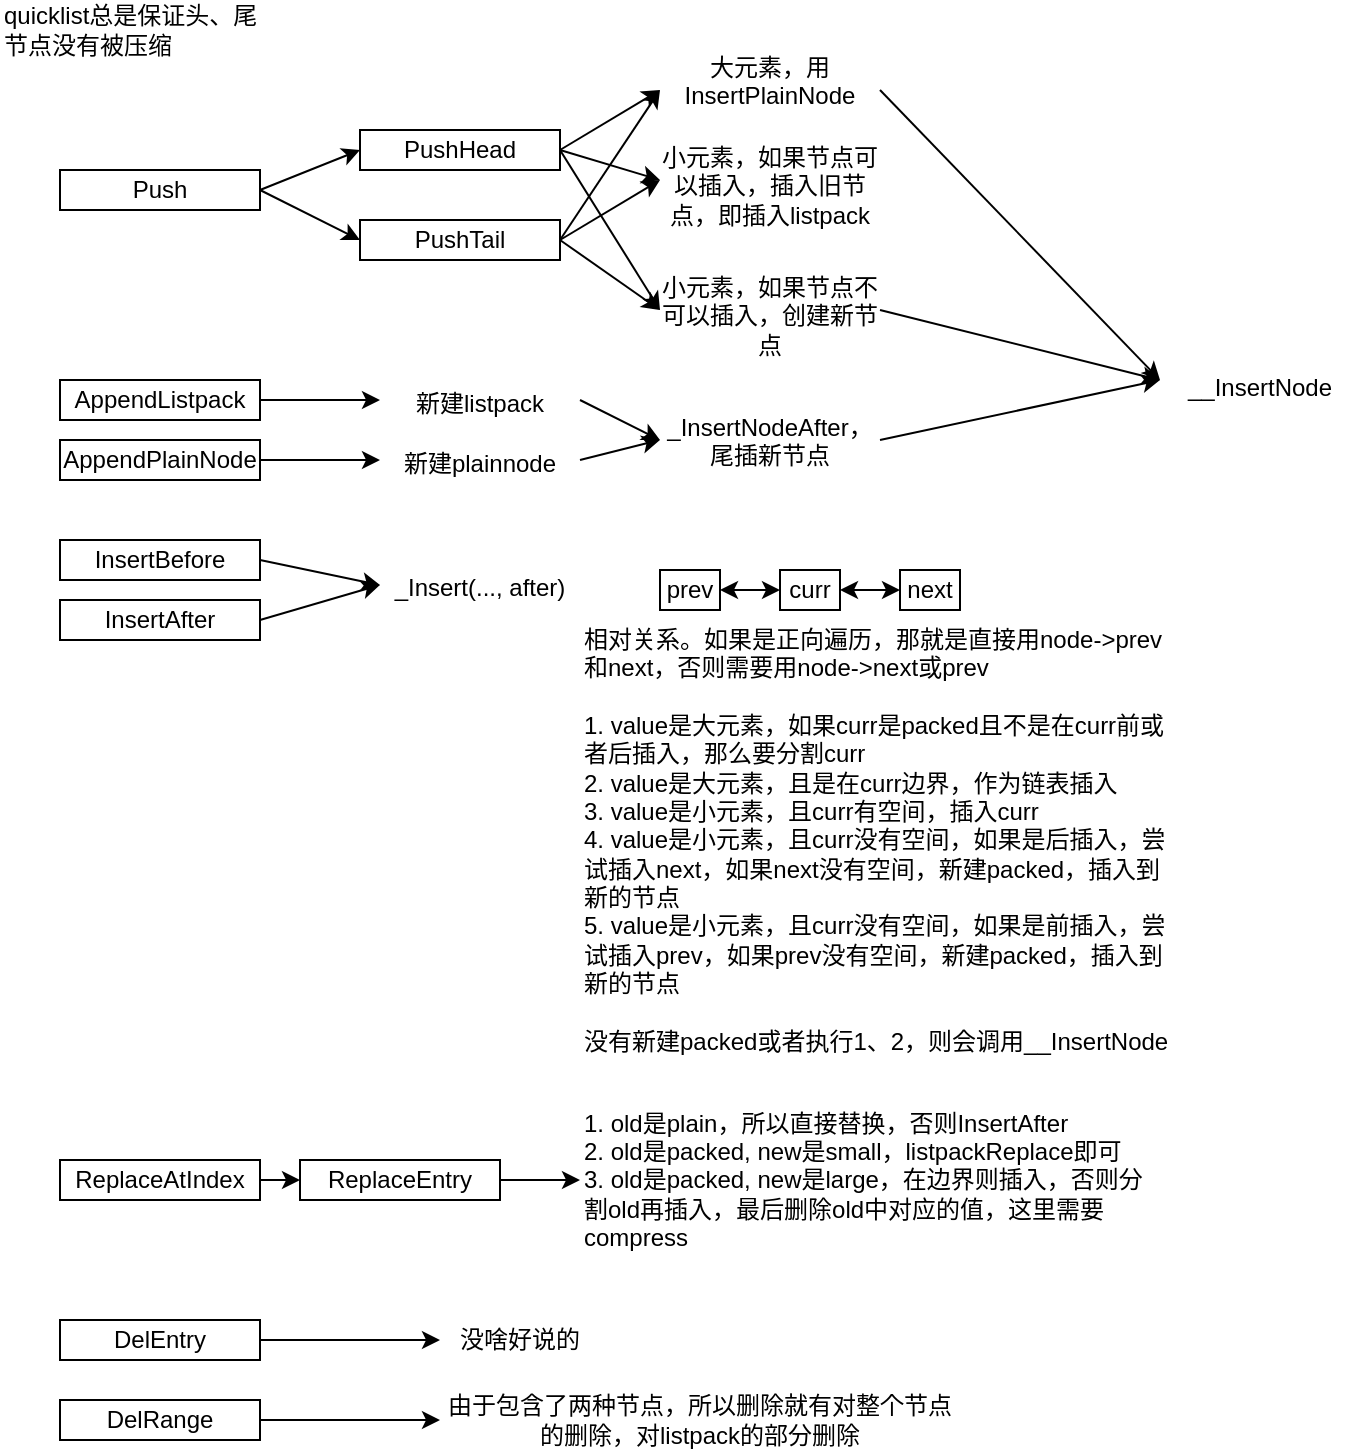 <mxfile version="24.7.5">
  <diagram name="第 1 页" id="E16-yl-lEi0pdiKFPQxa">
    <mxGraphModel dx="1207" dy="691" grid="1" gridSize="10" guides="1" tooltips="1" connect="1" arrows="1" fold="1" page="1" pageScale="1" pageWidth="827" pageHeight="1169" math="0" shadow="0">
      <root>
        <mxCell id="0" />
        <mxCell id="1" parent="0" />
        <mxCell id="EcVXk8qpedQPtWjLakpb-1" value="quicklist总是保证头、尾节点没有被压缩" style="text;html=1;align=left;verticalAlign=middle;whiteSpace=wrap;rounded=0;" vertex="1" parent="1">
          <mxGeometry x="110" y="150" width="130" height="30" as="geometry" />
        </mxCell>
        <mxCell id="EcVXk8qpedQPtWjLakpb-2" value="大元素，用InsertPlainNode" style="text;whiteSpace=wrap;html=1;align=center;verticalAlign=top;" vertex="1" parent="1">
          <mxGeometry x="440" y="170" width="110" height="50" as="geometry" />
        </mxCell>
        <mxCell id="EcVXk8qpedQPtWjLakpb-3" value="小元素，如果节点可以插入，插入旧节点，即插入listpack" style="text;whiteSpace=wrap;html=1;align=center;verticalAlign=top;" vertex="1" parent="1">
          <mxGeometry x="440" y="215" width="110" height="50" as="geometry" />
        </mxCell>
        <mxCell id="EcVXk8qpedQPtWjLakpb-4" value="PushHead" style="rounded=0;whiteSpace=wrap;html=1;" vertex="1" parent="1">
          <mxGeometry x="290" y="215" width="100" height="20" as="geometry" />
        </mxCell>
        <mxCell id="EcVXk8qpedQPtWjLakpb-5" value="PushTail" style="rounded=0;whiteSpace=wrap;html=1;" vertex="1" parent="1">
          <mxGeometry x="290" y="260" width="100" height="20" as="geometry" />
        </mxCell>
        <mxCell id="EcVXk8qpedQPtWjLakpb-6" value="Push" style="rounded=0;whiteSpace=wrap;html=1;" vertex="1" parent="1">
          <mxGeometry x="140" y="235" width="100" height="20" as="geometry" />
        </mxCell>
        <mxCell id="EcVXk8qpedQPtWjLakpb-7" value="AppendListpack" style="rounded=0;whiteSpace=wrap;html=1;" vertex="1" parent="1">
          <mxGeometry x="140" y="340" width="100" height="20" as="geometry" />
        </mxCell>
        <mxCell id="EcVXk8qpedQPtWjLakpb-8" value="AppendPlainNode" style="rounded=0;whiteSpace=wrap;html=1;" vertex="1" parent="1">
          <mxGeometry x="140" y="370" width="100" height="20" as="geometry" />
        </mxCell>
        <mxCell id="EcVXk8qpedQPtWjLakpb-9" value="InsertAfter" style="rounded=0;whiteSpace=wrap;html=1;" vertex="1" parent="1">
          <mxGeometry x="140" y="450" width="100" height="20" as="geometry" />
        </mxCell>
        <mxCell id="EcVXk8qpedQPtWjLakpb-10" value="InsertBefore" style="rounded=0;whiteSpace=wrap;html=1;" vertex="1" parent="1">
          <mxGeometry x="140" y="420" width="100" height="20" as="geometry" />
        </mxCell>
        <mxCell id="EcVXk8qpedQPtWjLakpb-11" value="DelEntry" style="rounded=0;whiteSpace=wrap;html=1;" vertex="1" parent="1">
          <mxGeometry x="140" y="810" width="100" height="20" as="geometry" />
        </mxCell>
        <mxCell id="EcVXk8qpedQPtWjLakpb-12" value="ReplaceEntry" style="rounded=0;whiteSpace=wrap;html=1;" vertex="1" parent="1">
          <mxGeometry x="260" y="730" width="100" height="20" as="geometry" />
        </mxCell>
        <mxCell id="EcVXk8qpedQPtWjLakpb-13" value="ReplaceAtIndex" style="rounded=0;whiteSpace=wrap;html=1;" vertex="1" parent="1">
          <mxGeometry x="140" y="730" width="100" height="20" as="geometry" />
        </mxCell>
        <mxCell id="EcVXk8qpedQPtWjLakpb-14" value="小元素，如果节点不可以插入，创建新节点" style="text;whiteSpace=wrap;html=1;align=center;verticalAlign=top;" vertex="1" parent="1">
          <mxGeometry x="440" y="280" width="110" height="50" as="geometry" />
        </mxCell>
        <mxCell id="EcVXk8qpedQPtWjLakpb-15" value="" style="endArrow=classic;html=1;rounded=0;entryX=0;entryY=0.5;entryDx=0;entryDy=0;exitX=1;exitY=0.5;exitDx=0;exitDy=0;" edge="1" parent="1" source="EcVXk8qpedQPtWjLakpb-4" target="EcVXk8qpedQPtWjLakpb-2">
          <mxGeometry width="50" height="50" relative="1" as="geometry">
            <mxPoint x="250" y="210" as="sourcePoint" />
            <mxPoint x="570" y="380" as="targetPoint" />
          </mxGeometry>
        </mxCell>
        <mxCell id="EcVXk8qpedQPtWjLakpb-16" value="" style="endArrow=classic;html=1;rounded=0;exitX=1;exitY=0.5;exitDx=0;exitDy=0;entryX=0;entryY=0.5;entryDx=0;entryDy=0;exitPerimeter=0;" edge="1" parent="1" source="EcVXk8qpedQPtWjLakpb-4" target="EcVXk8qpedQPtWjLakpb-3">
          <mxGeometry width="50" height="50" relative="1" as="geometry">
            <mxPoint x="250" y="220" as="sourcePoint" />
            <mxPoint x="450" y="205" as="targetPoint" />
          </mxGeometry>
        </mxCell>
        <mxCell id="EcVXk8qpedQPtWjLakpb-17" value="__InsertNode" style="text;whiteSpace=wrap;html=1;align=center;verticalAlign=top;" vertex="1" parent="1">
          <mxGeometry x="690" y="330" width="100" height="20" as="geometry" />
        </mxCell>
        <mxCell id="EcVXk8qpedQPtWjLakpb-18" value="" style="endArrow=classic;html=1;rounded=0;exitX=1;exitY=0.5;exitDx=0;exitDy=0;entryX=0;entryY=0.5;entryDx=0;entryDy=0;" edge="1" parent="1" source="EcVXk8qpedQPtWjLakpb-2" target="EcVXk8qpedQPtWjLakpb-17">
          <mxGeometry width="50" height="50" relative="1" as="geometry">
            <mxPoint x="520" y="430" as="sourcePoint" />
            <mxPoint x="570" y="380" as="targetPoint" />
          </mxGeometry>
        </mxCell>
        <mxCell id="EcVXk8qpedQPtWjLakpb-19" value="" style="endArrow=classic;html=1;rounded=0;exitX=1;exitY=0.5;exitDx=0;exitDy=0;entryX=0;entryY=0.5;entryDx=0;entryDy=0;" edge="1" parent="1" source="EcVXk8qpedQPtWjLakpb-4" target="EcVXk8qpedQPtWjLakpb-14">
          <mxGeometry width="50" height="50" relative="1" as="geometry">
            <mxPoint x="520" y="430" as="sourcePoint" />
            <mxPoint x="570" y="380" as="targetPoint" />
          </mxGeometry>
        </mxCell>
        <mxCell id="EcVXk8qpedQPtWjLakpb-20" value="" style="endArrow=classic;html=1;rounded=0;exitX=1;exitY=0.5;exitDx=0;exitDy=0;entryX=0;entryY=0.5;entryDx=0;entryDy=0;" edge="1" parent="1" source="EcVXk8qpedQPtWjLakpb-14" target="EcVXk8qpedQPtWjLakpb-17">
          <mxGeometry width="50" height="50" relative="1" as="geometry">
            <mxPoint x="520" y="430" as="sourcePoint" />
            <mxPoint x="670" y="320" as="targetPoint" />
          </mxGeometry>
        </mxCell>
        <mxCell id="EcVXk8qpedQPtWjLakpb-21" value="" style="endArrow=classic;html=1;rounded=0;entryX=0;entryY=0.5;entryDx=0;entryDy=0;exitX=1;exitY=0.5;exitDx=0;exitDy=0;" edge="1" parent="1" source="EcVXk8qpedQPtWjLakpb-5" target="EcVXk8qpedQPtWjLakpb-2">
          <mxGeometry width="50" height="50" relative="1" as="geometry">
            <mxPoint x="290" y="280" as="sourcePoint" />
            <mxPoint x="570" y="380" as="targetPoint" />
          </mxGeometry>
        </mxCell>
        <mxCell id="EcVXk8qpedQPtWjLakpb-22" value="" style="endArrow=classic;html=1;rounded=0;exitX=1;exitY=0.5;exitDx=0;exitDy=0;entryX=0;entryY=0.5;entryDx=0;entryDy=0;" edge="1" parent="1" source="EcVXk8qpedQPtWjLakpb-5" target="EcVXk8qpedQPtWjLakpb-3">
          <mxGeometry width="50" height="50" relative="1" as="geometry">
            <mxPoint x="250" y="245" as="sourcePoint" />
            <mxPoint x="450" y="205" as="targetPoint" />
          </mxGeometry>
        </mxCell>
        <mxCell id="EcVXk8qpedQPtWjLakpb-23" value="" style="endArrow=classic;html=1;rounded=0;exitX=1;exitY=0.5;exitDx=0;exitDy=0;entryX=0;entryY=0.5;entryDx=0;entryDy=0;" edge="1" parent="1" source="EcVXk8qpedQPtWjLakpb-5" target="EcVXk8qpedQPtWjLakpb-14">
          <mxGeometry width="50" height="50" relative="1" as="geometry">
            <mxPoint x="260" y="255" as="sourcePoint" />
            <mxPoint x="460" y="215" as="targetPoint" />
          </mxGeometry>
        </mxCell>
        <mxCell id="EcVXk8qpedQPtWjLakpb-24" value="" style="endArrow=classic;html=1;rounded=0;exitX=1;exitY=0.5;exitDx=0;exitDy=0;entryX=0;entryY=0.5;entryDx=0;entryDy=0;" edge="1" parent="1" source="EcVXk8qpedQPtWjLakpb-6" target="EcVXk8qpedQPtWjLakpb-4">
          <mxGeometry width="50" height="50" relative="1" as="geometry">
            <mxPoint x="520" y="430" as="sourcePoint" />
            <mxPoint x="570" y="380" as="targetPoint" />
          </mxGeometry>
        </mxCell>
        <mxCell id="EcVXk8qpedQPtWjLakpb-25" value="" style="endArrow=classic;html=1;rounded=0;exitX=1;exitY=0.5;exitDx=0;exitDy=0;entryX=0;entryY=0.5;entryDx=0;entryDy=0;" edge="1" parent="1" source="EcVXk8qpedQPtWjLakpb-6" target="EcVXk8qpedQPtWjLakpb-5">
          <mxGeometry width="50" height="50" relative="1" as="geometry">
            <mxPoint x="250" y="255" as="sourcePoint" />
            <mxPoint x="300" y="235" as="targetPoint" />
          </mxGeometry>
        </mxCell>
        <mxCell id="EcVXk8qpedQPtWjLakpb-26" value="新建listpack" style="text;whiteSpace=wrap;html=1;align=center;verticalAlign=top;" vertex="1" parent="1">
          <mxGeometry x="300" y="337.5" width="100" height="25" as="geometry" />
        </mxCell>
        <mxCell id="EcVXk8qpedQPtWjLakpb-27" value="新建plainnode" style="text;whiteSpace=wrap;html=1;align=center;verticalAlign=top;" vertex="1" parent="1">
          <mxGeometry x="300" y="367.5" width="100" height="25" as="geometry" />
        </mxCell>
        <mxCell id="EcVXk8qpedQPtWjLakpb-28" value="" style="endArrow=classic;html=1;rounded=0;exitX=1;exitY=0.5;exitDx=0;exitDy=0;entryX=0;entryY=0.5;entryDx=0;entryDy=0;" edge="1" parent="1" source="EcVXk8qpedQPtWjLakpb-7" target="EcVXk8qpedQPtWjLakpb-26">
          <mxGeometry width="50" height="50" relative="1" as="geometry">
            <mxPoint x="520" y="430" as="sourcePoint" />
            <mxPoint x="570" y="380" as="targetPoint" />
          </mxGeometry>
        </mxCell>
        <mxCell id="EcVXk8qpedQPtWjLakpb-29" value="" style="endArrow=classic;html=1;rounded=0;exitX=1;exitY=0.5;exitDx=0;exitDy=0;entryX=0;entryY=0.5;entryDx=0;entryDy=0;" edge="1" parent="1" source="EcVXk8qpedQPtWjLakpb-8" target="EcVXk8qpedQPtWjLakpb-27">
          <mxGeometry width="50" height="50" relative="1" as="geometry">
            <mxPoint x="520" y="430" as="sourcePoint" />
            <mxPoint x="570" y="380" as="targetPoint" />
          </mxGeometry>
        </mxCell>
        <mxCell id="EcVXk8qpedQPtWjLakpb-30" value="" style="endArrow=classic;html=1;rounded=0;exitX=1;exitY=0.5;exitDx=0;exitDy=0;entryX=0;entryY=0.5;entryDx=0;entryDy=0;" edge="1" parent="1" source="EcVXk8qpedQPtWjLakpb-26" target="EcVXk8qpedQPtWjLakpb-32">
          <mxGeometry width="50" height="50" relative="1" as="geometry">
            <mxPoint x="520" y="430" as="sourcePoint" />
            <mxPoint x="570" y="380" as="targetPoint" />
          </mxGeometry>
        </mxCell>
        <mxCell id="EcVXk8qpedQPtWjLakpb-31" value="" style="endArrow=classic;html=1;rounded=0;exitX=1;exitY=0.5;exitDx=0;exitDy=0;entryX=0;entryY=0.5;entryDx=0;entryDy=0;" edge="1" parent="1" source="EcVXk8qpedQPtWjLakpb-27" target="EcVXk8qpedQPtWjLakpb-32">
          <mxGeometry width="50" height="50" relative="1" as="geometry">
            <mxPoint x="410" y="360" as="sourcePoint" />
            <mxPoint x="570" y="380" as="targetPoint" />
          </mxGeometry>
        </mxCell>
        <mxCell id="EcVXk8qpedQPtWjLakpb-32" value="_InsertNodeAfter，尾插新节点" style="text;whiteSpace=wrap;html=1;align=center;verticalAlign=top;" vertex="1" parent="1">
          <mxGeometry x="440" y="350" width="110" height="40" as="geometry" />
        </mxCell>
        <mxCell id="EcVXk8qpedQPtWjLakpb-33" value="" style="endArrow=classic;html=1;rounded=0;exitX=1;exitY=0.5;exitDx=0;exitDy=0;entryX=0;entryY=0.5;entryDx=0;entryDy=0;" edge="1" parent="1" source="EcVXk8qpedQPtWjLakpb-32" target="EcVXk8qpedQPtWjLakpb-17">
          <mxGeometry width="50" height="50" relative="1" as="geometry">
            <mxPoint x="520" y="430" as="sourcePoint" />
            <mxPoint x="570" y="380" as="targetPoint" />
          </mxGeometry>
        </mxCell>
        <mxCell id="EcVXk8qpedQPtWjLakpb-34" value="_Insert(..., after)" style="text;whiteSpace=wrap;html=1;align=center;verticalAlign=top;" vertex="1" parent="1">
          <mxGeometry x="300" y="430" width="100" height="25" as="geometry" />
        </mxCell>
        <mxCell id="EcVXk8qpedQPtWjLakpb-35" value="" style="endArrow=classic;html=1;rounded=0;exitX=1;exitY=0.5;exitDx=0;exitDy=0;entryX=0;entryY=0.5;entryDx=0;entryDy=0;" edge="1" parent="1" source="EcVXk8qpedQPtWjLakpb-10" target="EcVXk8qpedQPtWjLakpb-34">
          <mxGeometry width="50" height="50" relative="1" as="geometry">
            <mxPoint x="520" y="430" as="sourcePoint" />
            <mxPoint x="570" y="380" as="targetPoint" />
          </mxGeometry>
        </mxCell>
        <mxCell id="EcVXk8qpedQPtWjLakpb-36" value="" style="endArrow=classic;html=1;rounded=0;exitX=1;exitY=0.5;exitDx=0;exitDy=0;entryX=0;entryY=0.5;entryDx=0;entryDy=0;" edge="1" parent="1" source="EcVXk8qpedQPtWjLakpb-9" target="EcVXk8qpedQPtWjLakpb-34">
          <mxGeometry width="50" height="50" relative="1" as="geometry">
            <mxPoint x="250" y="440" as="sourcePoint" />
            <mxPoint x="310" y="453" as="targetPoint" />
          </mxGeometry>
        </mxCell>
        <mxCell id="EcVXk8qpedQPtWjLakpb-37" value="curr" style="rounded=0;whiteSpace=wrap;html=1;" vertex="1" parent="1">
          <mxGeometry x="500" y="435" width="30" height="20" as="geometry" />
        </mxCell>
        <mxCell id="EcVXk8qpedQPtWjLakpb-38" value="prev" style="rounded=0;whiteSpace=wrap;html=1;" vertex="1" parent="1">
          <mxGeometry x="440" y="435" width="30" height="20" as="geometry" />
        </mxCell>
        <mxCell id="EcVXk8qpedQPtWjLakpb-39" value="next" style="rounded=0;whiteSpace=wrap;html=1;" vertex="1" parent="1">
          <mxGeometry x="560" y="435" width="30" height="20" as="geometry" />
        </mxCell>
        <mxCell id="EcVXk8qpedQPtWjLakpb-40" value="" style="endArrow=classic;startArrow=classic;html=1;rounded=0;exitX=1;exitY=0.5;exitDx=0;exitDy=0;entryX=0;entryY=0.5;entryDx=0;entryDy=0;" edge="1" parent="1" source="EcVXk8qpedQPtWjLakpb-38" target="EcVXk8qpedQPtWjLakpb-37">
          <mxGeometry width="50" height="50" relative="1" as="geometry">
            <mxPoint x="520" y="425" as="sourcePoint" />
            <mxPoint x="570" y="375" as="targetPoint" />
          </mxGeometry>
        </mxCell>
        <mxCell id="EcVXk8qpedQPtWjLakpb-41" value="" style="endArrow=classic;startArrow=classic;html=1;rounded=0;exitX=1;exitY=0.5;exitDx=0;exitDy=0;entryX=0;entryY=0.5;entryDx=0;entryDy=0;" edge="1" parent="1" source="EcVXk8qpedQPtWjLakpb-37" target="EcVXk8qpedQPtWjLakpb-39">
          <mxGeometry width="50" height="50" relative="1" as="geometry">
            <mxPoint x="470" y="455" as="sourcePoint" />
            <mxPoint x="510" y="455" as="targetPoint" />
          </mxGeometry>
        </mxCell>
        <mxCell id="EcVXk8qpedQPtWjLakpb-42" value="&lt;div&gt;相对关系。如果是正向遍历，那就是直接用node-&amp;gt;prev和next，否则需要用node-&amp;gt;next或prev&lt;/div&gt;&lt;div&gt;&lt;br&gt;&lt;/div&gt;&lt;div&gt;1. value是大元素，如果curr是packed且不是在curr前或者后插入，那么要分割curr&lt;div&gt;2. value是大元素，且是在curr边界，作为链表插入&lt;/div&gt;&lt;div&gt;3. value是小元素，且curr有空间，插入curr&lt;/div&gt;&lt;div&gt;4. value是小元素，且curr没有空间，如果是后插入，尝试插入next，如果next没有空间，新建packed，插入到新的节点&lt;/div&gt;&lt;div&gt;5.&amp;nbsp;&lt;span style=&quot;background-color: initial;&quot;&gt;value是小元素，且curr没有空间，如果是前插入，尝试插入prev，如果prev没有空间，新建packed，插入到新的节点&lt;/span&gt;&lt;/div&gt;&lt;/div&gt;&lt;div&gt;&lt;span style=&quot;background-color: initial;&quot;&gt;&lt;br&gt;&lt;/span&gt;&lt;/div&gt;&lt;div&gt;没有新建packed或者执行1、2，则会调用__InsertNode&lt;/div&gt;" style="text;html=1;align=left;verticalAlign=middle;whiteSpace=wrap;rounded=0;" vertex="1" parent="1">
          <mxGeometry x="400" y="460" width="300" height="220" as="geometry" />
        </mxCell>
        <mxCell id="EcVXk8qpedQPtWjLakpb-43" value="" style="endArrow=classic;html=1;rounded=0;exitX=1;exitY=0.5;exitDx=0;exitDy=0;entryX=0;entryY=0.5;entryDx=0;entryDy=0;" edge="1" parent="1" source="EcVXk8qpedQPtWjLakpb-13" target="EcVXk8qpedQPtWjLakpb-12">
          <mxGeometry width="50" height="50" relative="1" as="geometry">
            <mxPoint x="520" y="690" as="sourcePoint" />
            <mxPoint x="570" y="640" as="targetPoint" />
          </mxGeometry>
        </mxCell>
        <mxCell id="EcVXk8qpedQPtWjLakpb-44" value="" style="endArrow=classic;html=1;rounded=0;exitX=1;exitY=0.5;exitDx=0;exitDy=0;entryX=0;entryY=0.5;entryDx=0;entryDy=0;" edge="1" parent="1" source="EcVXk8qpedQPtWjLakpb-12" target="EcVXk8qpedQPtWjLakpb-45">
          <mxGeometry width="50" height="50" relative="1" as="geometry">
            <mxPoint x="520" y="600" as="sourcePoint" />
            <mxPoint x="400" y="710" as="targetPoint" />
          </mxGeometry>
        </mxCell>
        <mxCell id="EcVXk8qpedQPtWjLakpb-45" value="1. old是plain，所以直接替换，否则InsertAfter&lt;div&gt;2. old是packed, new是small，listpackReplace即可&lt;/div&gt;&lt;div&gt;3. old是packed, new是large，在边界则插入，否则分割old再插入，最后删除old中对应的值，这里需要compress&lt;/div&gt;" style="text;html=1;align=left;verticalAlign=middle;whiteSpace=wrap;rounded=0;" vertex="1" parent="1">
          <mxGeometry x="400" y="690" width="290" height="100" as="geometry" />
        </mxCell>
        <mxCell id="EcVXk8qpedQPtWjLakpb-46" value="DelRange" style="rounded=0;whiteSpace=wrap;html=1;" vertex="1" parent="1">
          <mxGeometry x="140" y="850" width="100" height="20" as="geometry" />
        </mxCell>
        <mxCell id="EcVXk8qpedQPtWjLakpb-47" value="由于包含了两种节点，所以删除就有对整个节点的删除，对listpack的部分删除" style="text;html=1;align=center;verticalAlign=middle;whiteSpace=wrap;rounded=0;" vertex="1" parent="1">
          <mxGeometry x="330" y="845" width="260" height="30" as="geometry" />
        </mxCell>
        <mxCell id="EcVXk8qpedQPtWjLakpb-48" value="没啥好说的" style="text;html=1;align=center;verticalAlign=middle;whiteSpace=wrap;rounded=0;" vertex="1" parent="1">
          <mxGeometry x="330" y="805" width="80" height="30" as="geometry" />
        </mxCell>
        <mxCell id="EcVXk8qpedQPtWjLakpb-49" value="" style="endArrow=classic;html=1;rounded=0;exitX=1;exitY=0.5;exitDx=0;exitDy=0;entryX=0;entryY=0.5;entryDx=0;entryDy=0;" edge="1" parent="1" source="EcVXk8qpedQPtWjLakpb-11" target="EcVXk8qpedQPtWjLakpb-48">
          <mxGeometry width="50" height="50" relative="1" as="geometry">
            <mxPoint x="520" y="760" as="sourcePoint" />
            <mxPoint x="570" y="710" as="targetPoint" />
          </mxGeometry>
        </mxCell>
        <mxCell id="EcVXk8qpedQPtWjLakpb-50" value="" style="endArrow=classic;html=1;rounded=0;exitX=1;exitY=0.5;exitDx=0;exitDy=0;entryX=0;entryY=0.5;entryDx=0;entryDy=0;" edge="1" parent="1" source="EcVXk8qpedQPtWjLakpb-46" target="EcVXk8qpedQPtWjLakpb-47">
          <mxGeometry width="50" height="50" relative="1" as="geometry">
            <mxPoint x="250" y="830" as="sourcePoint" />
            <mxPoint x="340" y="830" as="targetPoint" />
          </mxGeometry>
        </mxCell>
      </root>
    </mxGraphModel>
  </diagram>
</mxfile>
